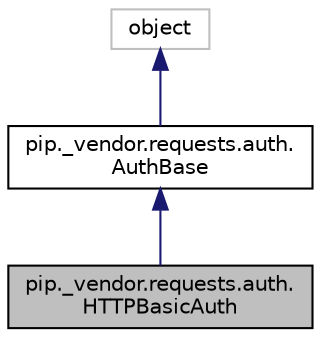 digraph "pip._vendor.requests.auth.HTTPBasicAuth"
{
 // LATEX_PDF_SIZE
  edge [fontname="Helvetica",fontsize="10",labelfontname="Helvetica",labelfontsize="10"];
  node [fontname="Helvetica",fontsize="10",shape=record];
  Node1 [label="pip._vendor.requests.auth.\lHTTPBasicAuth",height=0.2,width=0.4,color="black", fillcolor="grey75", style="filled", fontcolor="black",tooltip=" "];
  Node2 -> Node1 [dir="back",color="midnightblue",fontsize="10",style="solid",fontname="Helvetica"];
  Node2 [label="pip._vendor.requests.auth.\lAuthBase",height=0.2,width=0.4,color="black", fillcolor="white", style="filled",URL="$dc/d66/classpip_1_1__vendor_1_1requests_1_1auth_1_1_auth_base.html",tooltip=" "];
  Node3 -> Node2 [dir="back",color="midnightblue",fontsize="10",style="solid",fontname="Helvetica"];
  Node3 [label="object",height=0.2,width=0.4,color="grey75", fillcolor="white", style="filled",tooltip=" "];
}
